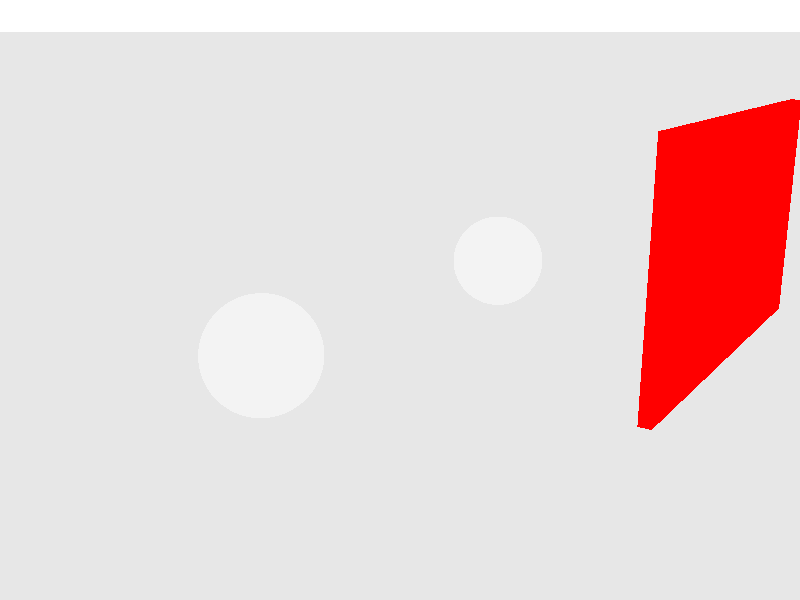 #include "colors.inc"

background {color White}

global_settings {
    radiosity {
      pretrace_start 0.08
      pretrace_end   0.04
      count 35

      nearest_count 5
      error_bound 1.8
      recursion_limit 3

      low_error_factor 0.5
      gray_threshold 0.0
      minimum_reuse 0.015
      brightness 0.4

      adc_bailout 0.01/2
    }
  }

camera {
  location <-20,30,10>
  sky <0,0,1>
  right -x * image_width/image_height
  look_at <0,0,0>
  angle 45
}

light_source { <150,0,50> color White }

plane { <0,0,1>, -4
  texture { 
    pigment {color rgb <.8,.8,.8> }
    finish { ambient 0 diffuse 0.9 phong 0.5}
  }
}

box { <0.25,-18,-3> <-0.25,0,7>
  texture {
    pigment {color rgb <1,0,0>}
    finish {ambient 0 diffuse 1 phong 0.5}
  }
  rotate <0,-90 * clock,0>
  translate <-10,0,0>
}

sphere { <0,-8,0>, 2
  texture {
    pigment {color rgb <.9,.9,.9>}
    finish {ambient 0 diffuse 1 phong 0.5 }
  }
}

sphere { <0,8,0>, 2
  texture {
    pigment {color rgb <.9,.9,.9>}
    finish {ambient 0 diffuse 1 phong 0.5 }
  }
}

